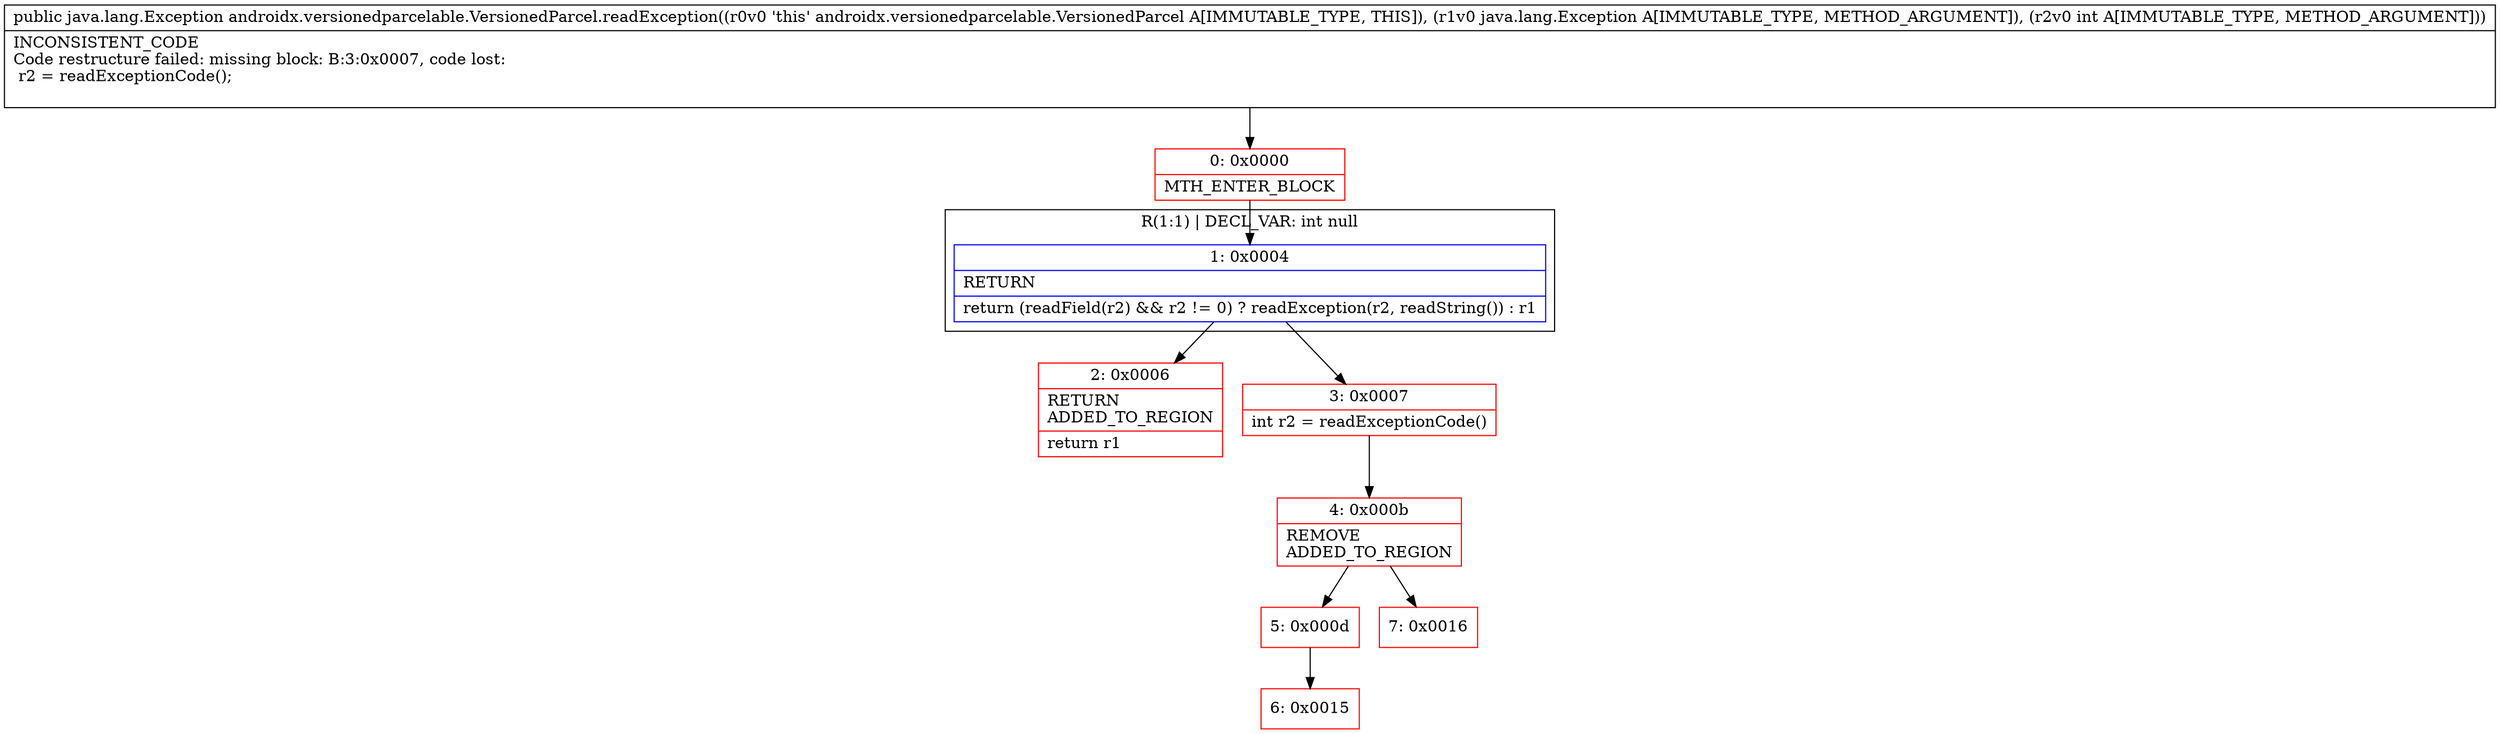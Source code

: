 digraph "CFG forandroidx.versionedparcelable.VersionedParcel.readException(Ljava\/lang\/Exception;I)Ljava\/lang\/Exception;" {
subgraph cluster_Region_1182075244 {
label = "R(1:1) | DECL_VAR: int null\l";
node [shape=record,color=blue];
Node_1 [shape=record,label="{1\:\ 0x0004|RETURN\l|return (readField(r2) && r2 != 0) ? readException(r2, readString()) : r1\l}"];
}
Node_0 [shape=record,color=red,label="{0\:\ 0x0000|MTH_ENTER_BLOCK\l}"];
Node_2 [shape=record,color=red,label="{2\:\ 0x0006|RETURN\lADDED_TO_REGION\l|return r1\l}"];
Node_3 [shape=record,color=red,label="{3\:\ 0x0007|int r2 = readExceptionCode()\l}"];
Node_4 [shape=record,color=red,label="{4\:\ 0x000b|REMOVE\lADDED_TO_REGION\l}"];
Node_5 [shape=record,color=red,label="{5\:\ 0x000d}"];
Node_6 [shape=record,color=red,label="{6\:\ 0x0015}"];
Node_7 [shape=record,color=red,label="{7\:\ 0x0016}"];
MethodNode[shape=record,label="{public java.lang.Exception androidx.versionedparcelable.VersionedParcel.readException((r0v0 'this' androidx.versionedparcelable.VersionedParcel A[IMMUTABLE_TYPE, THIS]), (r1v0 java.lang.Exception A[IMMUTABLE_TYPE, METHOD_ARGUMENT]), (r2v0 int A[IMMUTABLE_TYPE, METHOD_ARGUMENT]))  | INCONSISTENT_CODE\lCode restructure failed: missing block: B:3:0x0007, code lost:\l    r2 = readExceptionCode();\l\l}"];
MethodNode -> Node_0;
Node_1 -> Node_2;
Node_1 -> Node_3;
Node_0 -> Node_1;
Node_3 -> Node_4;
Node_4 -> Node_5;
Node_4 -> Node_7;
Node_5 -> Node_6;
}

